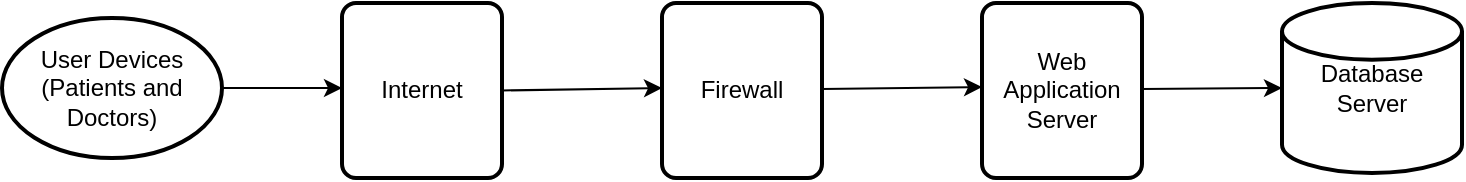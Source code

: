 <mxfile version="23.0.1" type="github">
  <diagram id="C5RBs43oDa-KdzZeNtuy" name="Page-1">
    <mxGraphModel dx="989" dy="514" grid="1" gridSize="10" guides="1" tooltips="1" connect="1" arrows="1" fold="1" page="1" pageScale="1" pageWidth="827" pageHeight="1169" math="0" shadow="0">
      <root>
        <mxCell id="WIyWlLk6GJQsqaUBKTNV-0" />
        <mxCell id="WIyWlLk6GJQsqaUBKTNV-1" parent="WIyWlLk6GJQsqaUBKTNV-0" />
        <mxCell id="MD2rXXxqHnegrgb4t3dR-0" value="User Devices (Patients and Doctors)" style="strokeWidth=2;html=1;shape=mxgraph.flowchart.start_1;whiteSpace=wrap;" vertex="1" parent="WIyWlLk6GJQsqaUBKTNV-1">
          <mxGeometry x="70" y="190" width="110" height="70" as="geometry" />
        </mxCell>
        <mxCell id="MD2rXXxqHnegrgb4t3dR-1" value="" style="endArrow=classic;html=1;rounded=0;exitX=1;exitY=0.5;exitDx=0;exitDy=0;exitPerimeter=0;" edge="1" parent="WIyWlLk6GJQsqaUBKTNV-1" source="MD2rXXxqHnegrgb4t3dR-0">
          <mxGeometry width="50" height="50" relative="1" as="geometry">
            <mxPoint x="400" y="280" as="sourcePoint" />
            <mxPoint x="240" y="225" as="targetPoint" />
          </mxGeometry>
        </mxCell>
        <mxCell id="MD2rXXxqHnegrgb4t3dR-2" value="Internet" style="rounded=1;whiteSpace=wrap;html=1;absoluteArcSize=1;arcSize=14;strokeWidth=2;" vertex="1" parent="WIyWlLk6GJQsqaUBKTNV-1">
          <mxGeometry x="240" y="182.5" width="80" height="87.5" as="geometry" />
        </mxCell>
        <mxCell id="MD2rXXxqHnegrgb4t3dR-3" value="" style="endArrow=classic;html=1;rounded=0;exitX=1;exitY=0.5;exitDx=0;exitDy=0;" edge="1" parent="WIyWlLk6GJQsqaUBKTNV-1" source="MD2rXXxqHnegrgb4t3dR-2">
          <mxGeometry width="50" height="50" relative="1" as="geometry">
            <mxPoint x="410" y="280" as="sourcePoint" />
            <mxPoint x="400" y="225" as="targetPoint" />
          </mxGeometry>
        </mxCell>
        <mxCell id="MD2rXXxqHnegrgb4t3dR-4" value="Firewall" style="rounded=1;whiteSpace=wrap;html=1;absoluteArcSize=1;arcSize=14;strokeWidth=2;" vertex="1" parent="WIyWlLk6GJQsqaUBKTNV-1">
          <mxGeometry x="400" y="182.5" width="80" height="87.5" as="geometry" />
        </mxCell>
        <mxCell id="MD2rXXxqHnegrgb4t3dR-5" value="Database Server" style="strokeWidth=2;html=1;shape=mxgraph.flowchart.database;whiteSpace=wrap;" vertex="1" parent="WIyWlLk6GJQsqaUBKTNV-1">
          <mxGeometry x="710" y="182.5" width="90" height="85" as="geometry" />
        </mxCell>
        <mxCell id="MD2rXXxqHnegrgb4t3dR-6" value="Web Application Server" style="rounded=1;whiteSpace=wrap;html=1;absoluteArcSize=1;arcSize=14;strokeWidth=2;" vertex="1" parent="WIyWlLk6GJQsqaUBKTNV-1">
          <mxGeometry x="560" y="182.5" width="80" height="87.5" as="geometry" />
        </mxCell>
        <mxCell id="MD2rXXxqHnegrgb4t3dR-7" value="" style="endArrow=classic;html=1;rounded=0;exitX=1;exitY=0.5;exitDx=0;exitDy=0;" edge="1" parent="WIyWlLk6GJQsqaUBKTNV-1">
          <mxGeometry width="50" height="50" relative="1" as="geometry">
            <mxPoint x="480" y="225.5" as="sourcePoint" />
            <mxPoint x="560" y="224.5" as="targetPoint" />
          </mxGeometry>
        </mxCell>
        <mxCell id="MD2rXXxqHnegrgb4t3dR-8" value="" style="endArrow=classic;html=1;rounded=0;exitX=1;exitY=0.5;exitDx=0;exitDy=0;entryX=0;entryY=0.5;entryDx=0;entryDy=0;entryPerimeter=0;" edge="1" parent="WIyWlLk6GJQsqaUBKTNV-1" target="MD2rXXxqHnegrgb4t3dR-5">
          <mxGeometry width="50" height="50" relative="1" as="geometry">
            <mxPoint x="640" y="225.5" as="sourcePoint" />
            <mxPoint x="720" y="224.5" as="targetPoint" />
          </mxGeometry>
        </mxCell>
      </root>
    </mxGraphModel>
  </diagram>
</mxfile>
